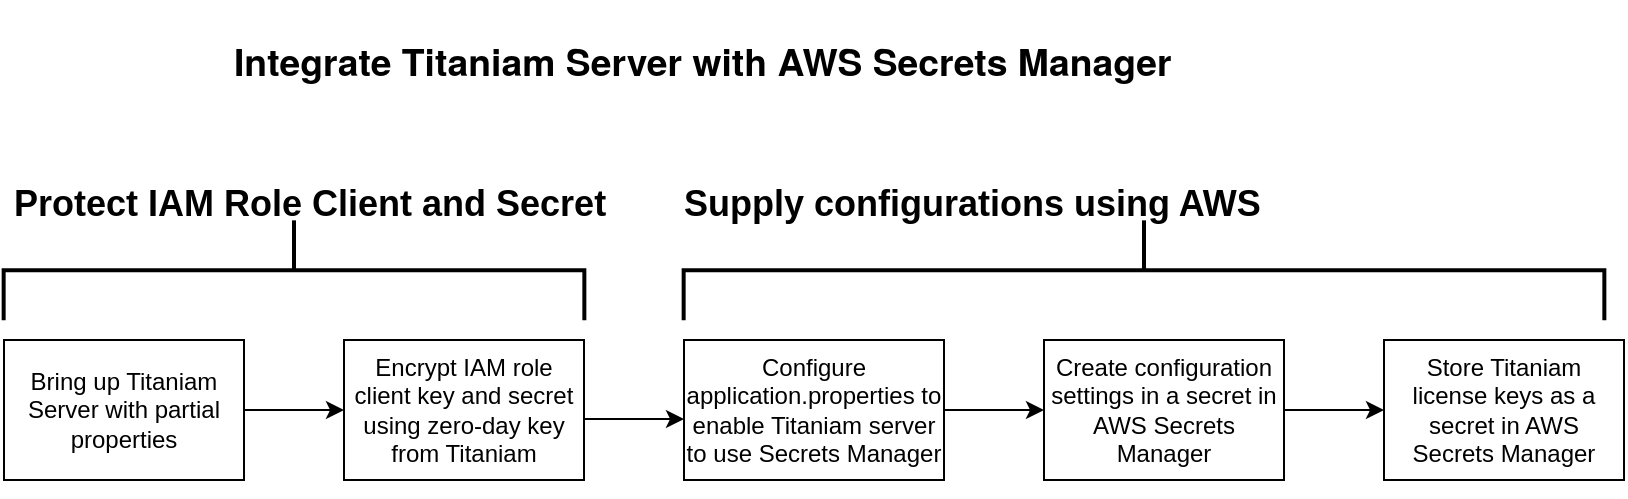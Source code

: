 <mxfile version="15.4.0" type="device"><diagram id="kgpKYQtTHZ0yAKxKKP6v" name="Page-1"><mxGraphModel dx="1024" dy="2092" grid="1" gridSize="10" guides="1" tooltips="1" connect="1" arrows="1" fold="1" page="1" pageScale="1" pageWidth="850" pageHeight="300" math="0" shadow="0"><root><object label="" custom_size="" id="0"><mxCell/></object><mxCell id="1" parent="0"/><mxCell id="pL7yGvxnJ50bQvj-det5-3" value="Bring up Titaniam Server with partial properties" style="rounded=0;whiteSpace=wrap;html=1;" parent="1" vertex="1"><mxGeometry x="50" y="-1120" width="120" height="70" as="geometry"/></mxCell><mxCell id="pL7yGvxnJ50bQvj-det5-4" value="&lt;h1&gt;&lt;span style=&quot;font-weight: normal&quot; id=&quot;docs-internal-guid-34c62b53-7fff-5028-ca6e-1a83ca5f28b9&quot;&gt;&lt;span style=&quot;font-size: 14pt ; font-family: &amp;#34;helvetica neue&amp;#34; , sans-serif ; background-color: transparent ; font-weight: 700 ; vertical-align: baseline&quot;&gt;Integrate Titaniam Server with AWS Secrets Manager&lt;/span&gt;&lt;/span&gt;&lt;br&gt;&lt;/h1&gt;" style="text;html=1;strokeColor=none;fillColor=none;spacing=5;spacingTop=-20;whiteSpace=wrap;overflow=hidden;rounded=0;" parent="1" vertex="1"><mxGeometry x="160" y="-1280" width="610" height="40" as="geometry"/></mxCell><mxCell id="pL7yGvxnJ50bQvj-det5-5" value="Encrypt IAM role client key and secret using zero-day key from Titaniam" style="rounded=0;whiteSpace=wrap;html=1;" parent="1" vertex="1"><mxGeometry x="220" y="-1120" width="120" height="70" as="geometry"/></mxCell><mxCell id="pL7yGvxnJ50bQvj-det5-6" value="Configure application.properties to enable Titaniam server to use Secrets Manager" style="rounded=0;whiteSpace=wrap;html=1;" parent="1" vertex="1"><mxGeometry x="390" y="-1120" width="130" height="70" as="geometry"/></mxCell><mxCell id="pL7yGvxnJ50bQvj-det5-7" value="Create configuration settings in a secret in AWS Secrets Manager" style="rounded=0;whiteSpace=wrap;html=1;" parent="1" vertex="1"><mxGeometry x="570" y="-1120" width="120" height="70" as="geometry"/></mxCell><mxCell id="pL7yGvxnJ50bQvj-det5-16" value="" style="edgeStyle=orthogonalEdgeStyle;rounded=0;orthogonalLoop=1;jettySize=auto;html=1;" parent="1" source="pL7yGvxnJ50bQvj-det5-6" target="pL7yGvxnJ50bQvj-det5-7" edge="1"><mxGeometry x="40" y="-1160" as="geometry"/></mxCell><mxCell id="pL7yGvxnJ50bQvj-det5-8" value="Store Titaniam license keys as a secret in AWS Secrets Manager" style="rounded=0;whiteSpace=wrap;html=1;" parent="1" vertex="1"><mxGeometry x="740" y="-1120" width="120" height="70" as="geometry"/></mxCell><mxCell id="pL7yGvxnJ50bQvj-det5-11" value="" style="edgeStyle=segmentEdgeStyle;endArrow=classic;html=1;rounded=0;exitX=1;exitY=0.5;exitDx=0;exitDy=0;" parent="1" edge="1"><mxGeometry x="40" y="-1160" width="50" height="50" as="geometry"><mxPoint x="340" y="-1080.5" as="sourcePoint"/><mxPoint x="390" y="-1080.5" as="targetPoint"/></mxGeometry></mxCell><mxCell id="pL7yGvxnJ50bQvj-det5-14" style="edgeStyle=orthogonalEdgeStyle;rounded=0;orthogonalLoop=1;jettySize=auto;html=1;exitX=0.5;exitY=1;exitDx=0;exitDy=0;" parent="1" source="pL7yGvxnJ50bQvj-det5-8" target="pL7yGvxnJ50bQvj-det5-8" edge="1"><mxGeometry x="40" y="-1160" as="geometry"/></mxCell><mxCell id="pL7yGvxnJ50bQvj-det5-18" value="&lt;h1&gt;&lt;font style=&quot;font-size: 18px&quot;&gt;Supply configurations using AWS&lt;/font&gt;&lt;/h1&gt;" style="text;html=1;strokeColor=none;fillColor=none;spacing=5;spacingTop=-20;whiteSpace=wrap;overflow=hidden;rounded=0;" parent="1" vertex="1"><mxGeometry x="385" y="-1210" width="300" height="50" as="geometry"/></mxCell><mxCell id="pL7yGvxnJ50bQvj-det5-19" value="&lt;h1&gt;&lt;font style=&quot;font-size: 18px&quot;&gt;Protect IAM Role Client and Secret&lt;/font&gt;&lt;/h1&gt;" style="text;html=1;strokeColor=none;fillColor=none;spacing=5;spacingTop=-20;whiteSpace=wrap;overflow=hidden;rounded=0;" parent="1" vertex="1"><mxGeometry x="50" y="-1210" width="310" height="50" as="geometry"/></mxCell><mxCell id="pL7yGvxnJ50bQvj-det5-20" value="" style="strokeWidth=2;html=1;shape=mxgraph.flowchart.annotation_2;align=left;labelPosition=right;pointerEvents=1;rotation=90;direction=east;" parent="1" vertex="1"><mxGeometry x="170" y="-1300.0" width="50" height="290.35" as="geometry"/></mxCell><mxCell id="pL7yGvxnJ50bQvj-det5-21" value="" style="strokeWidth=2;html=1;shape=mxgraph.flowchart.annotation_2;align=left;labelPosition=right;pointerEvents=1;rotation=90;direction=east;" parent="1" vertex="1"><mxGeometry x="595" y="-1385" width="50" height="460.35" as="geometry"/></mxCell><mxCell id="DcmzdD_wkB4hyXNQb7g6-2" value="" style="endArrow=classic;html=1;rounded=0;edgeStyle=orthogonalEdgeStyle;entryX=0;entryY=0.5;entryDx=0;entryDy=0;exitX=1;exitY=0.5;exitDx=0;exitDy=0;" edge="1" parent="1" source="pL7yGvxnJ50bQvj-det5-7" target="pL7yGvxnJ50bQvj-det5-8"><mxGeometry width="50" height="50" relative="1" as="geometry"><mxPoint x="690" y="-960" as="sourcePoint"/><mxPoint x="740" y="-1010" as="targetPoint"/></mxGeometry></mxCell><mxCell id="DcmzdD_wkB4hyXNQb7g6-3" value="" style="endArrow=classic;html=1;rounded=0;edgeStyle=orthogonalEdgeStyle;entryX=0;entryY=0.5;entryDx=0;entryDy=0;exitX=1;exitY=0.5;exitDx=0;exitDy=0;" edge="1" parent="1" source="pL7yGvxnJ50bQvj-det5-3" target="pL7yGvxnJ50bQvj-det5-5"><mxGeometry width="50" height="50" relative="1" as="geometry"><mxPoint x="170" y="-980" as="sourcePoint"/><mxPoint x="220" y="-1030" as="targetPoint"/></mxGeometry></mxCell></root></mxGraphModel></diagram></mxfile>
